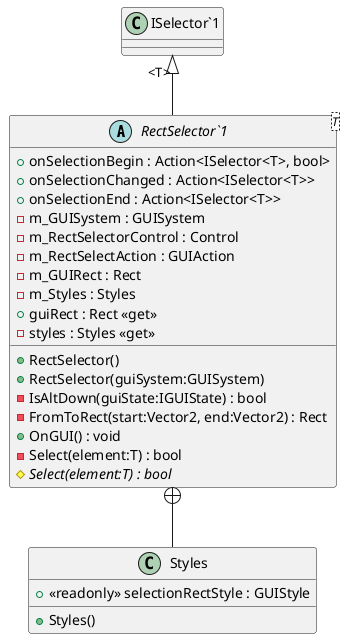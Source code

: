 @startuml
abstract class "RectSelector`1"<T> {
    + onSelectionBegin : Action<ISelector<T>, bool>
    + onSelectionChanged : Action<ISelector<T>>
    + onSelectionEnd : Action<ISelector<T>>
    - m_GUISystem : GUISystem
    - m_RectSelectorControl : Control
    - m_RectSelectAction : GUIAction
    - m_GUIRect : Rect
    - m_Styles : Styles
    + guiRect : Rect <<get>>
    - styles : Styles <<get>>
    + RectSelector()
    + RectSelector(guiSystem:GUISystem)
    - IsAltDown(guiState:IGUIState) : bool
    - FromToRect(start:Vector2, end:Vector2) : Rect
    + OnGUI() : void
    - Select(element:T) : bool
    # {abstract} Select(element:T) : bool
}
class Styles {
    + <<readonly>> selectionRectStyle : GUIStyle
    + Styles()
}
"ISelector`1" "<T>" <|-- "RectSelector`1"
"RectSelector`1" +-- Styles
@enduml
